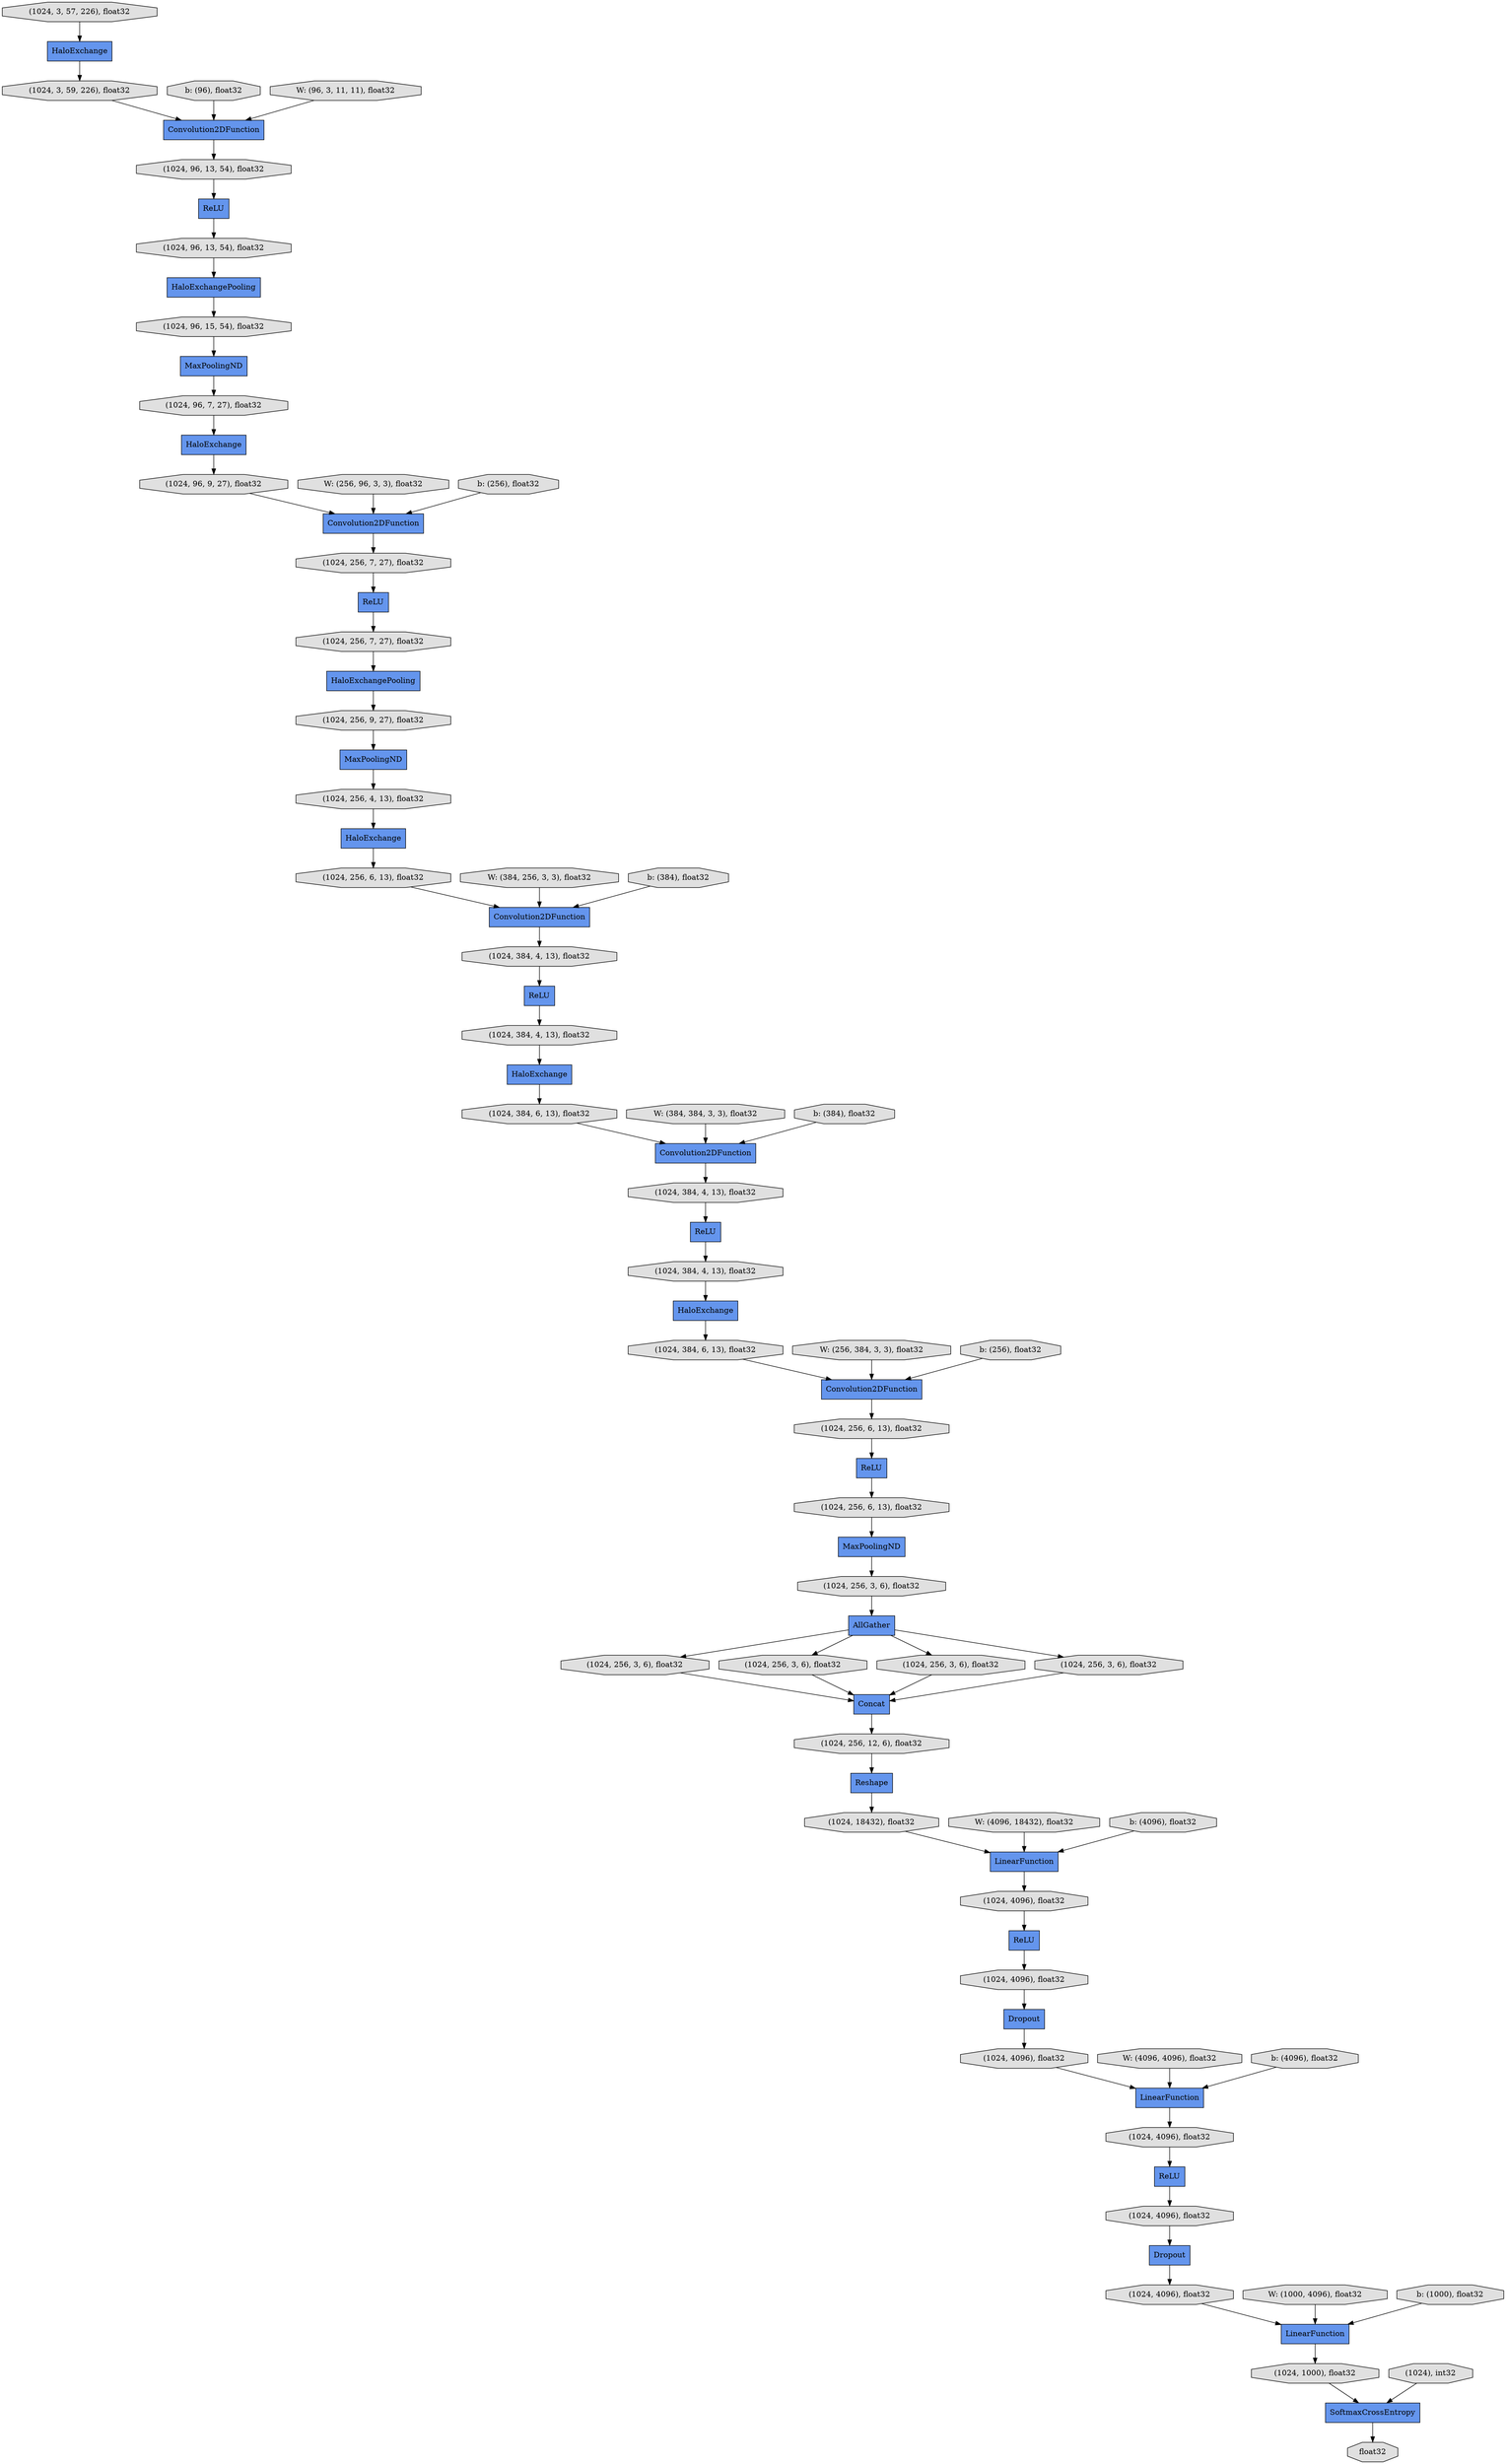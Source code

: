 digraph graphname{rankdir=TB;47823309635664 [label="(1024, 3, 57, 226), float32",shape="octagon",fillcolor="#E0E0E0",style="filled"];47823308447952 [label="(1024, 1000), float32",shape="octagon",fillcolor="#E0E0E0",style="filled"];47823308448080 [label="(1024, 4096), float32",shape="octagon",fillcolor="#E0E0E0",style="filled"];47820106113360 [label="ReLU",shape="record",fillcolor="#6495ED",style="filled"];47823308480848 [label="LinearFunction",shape="record",fillcolor="#6495ED",style="filled"];47822262755664 [label="W: (384, 384, 3, 3), float32",shape="octagon",fillcolor="#E0E0E0",style="filled"];47823308906896 [label="SoftmaxCrossEntropy",shape="record",fillcolor="#6495ED",style="filled"];47823308628496 [label="ReLU",shape="record",fillcolor="#6495ED",style="filled"];47823308448336 [label="(1024, 4096), float32",shape="octagon",fillcolor="#E0E0E0",style="filled"];47823308907088 [label="HaloExchangePooling",shape="record",fillcolor="#6495ED",style="filled"];47821493232272 [label="Concat",shape="record",fillcolor="#6495ED",style="filled"];47822262755984 [label="b: (384), float32",shape="octagon",fillcolor="#E0E0E0",style="filled"];47823308481232 [label="(1024, 4096), float32",shape="octagon",fillcolor="#E0E0E0",style="filled"];47823308481296 [label="(1024, 256, 3, 6), float32",shape="octagon",fillcolor="#E0E0E0",style="filled"];47823308448592 [label="(1024, 4096), float32",shape="octagon",fillcolor="#E0E0E0",style="filled"];47823308481424 [label="(1024, 256, 3, 6), float32",shape="octagon",fillcolor="#E0E0E0",style="filled"];47822262756304 [label="W: (256, 384, 3, 3), float32",shape="octagon",fillcolor="#E0E0E0",style="filled"];47823308481616 [label="(1024), int32",shape="octagon",fillcolor="#E0E0E0",style="filled"];47823308530768 [label="HaloExchangePooling",shape="record",fillcolor="#6495ED",style="filled"];47823308530896 [label="(1024, 3, 59, 226), float32",shape="octagon",fillcolor="#E0E0E0",style="filled"];47823308481808 [label="Dropout",shape="record",fillcolor="#6495ED",style="filled"];47822262756624 [label="b: (256), float32",shape="octagon",fillcolor="#E0E0E0",style="filled"];47823308752208 [label="HaloExchange",shape="record",fillcolor="#6495ED",style="filled"];47823308449168 [label="(1024, 4096), float32",shape="octagon",fillcolor="#E0E0E0",style="filled"];47823308481936 [label="(1024, 256, 3, 6), float32",shape="octagon",fillcolor="#E0E0E0",style="filled"];47823308449232 [label="LinearFunction",shape="record",fillcolor="#6495ED",style="filled"];47822262757008 [label="W: (4096, 18432), float32",shape="octagon",fillcolor="#E0E0E0",style="filled"];47823308482192 [label="(1024, 256, 12, 6), float32",shape="octagon",fillcolor="#E0E0E0",style="filled"];47823308482384 [label="(1024, 256, 3, 6), float32",shape="octagon",fillcolor="#E0E0E0",style="filled"];47823308482448 [label="(1024, 18432), float32",shape="octagon",fillcolor="#E0E0E0",style="filled"];47823308990352 [label="MaxPoolingND",shape="record",fillcolor="#6495ED",style="filled"];47823308990416 [label="ReLU",shape="record",fillcolor="#6495ED",style="filled"];47823308482512 [label="(1024, 256, 3, 6), float32",shape="octagon",fillcolor="#E0E0E0",style="filled"];47822262757328 [label="b: (4096), float32",shape="octagon",fillcolor="#E0E0E0",style="filled"];47823308482832 [label="LinearFunction",shape="record",fillcolor="#6495ED",style="filled"];47822262757712 [label="W: (4096, 4096), float32",shape="octagon",fillcolor="#E0E0E0",style="filled"];47823308753232 [label="(1024, 96, 7, 27), float32",shape="octagon",fillcolor="#E0E0E0",style="filled"];47823309089232 [label="HaloExchange",shape="record",fillcolor="#6495ED",style="filled"];47823309089296 [label="(1024, 96, 9, 27), float32",shape="octagon",fillcolor="#E0E0E0",style="filled"];47821533702672 [label="b: (96), float32",shape="octagon",fillcolor="#E0E0E0",style="filled"];47823308483152 [label="(1024, 4096), float32",shape="octagon",fillcolor="#E0E0E0",style="filled"];47822262758032 [label="b: (4096), float32",shape="octagon",fillcolor="#E0E0E0",style="filled"];47823308753552 [label="ReLU",shape="record",fillcolor="#6495ED",style="filled"];47821528378064 [label="(1024, 256, 7, 27), float32",shape="octagon",fillcolor="#E0E0E0",style="filled"];47822262758352 [label="W: (1000, 4096), float32",shape="octagon",fillcolor="#E0E0E0",style="filled"];47821533703184 [label="W: (256, 96, 3, 3), float32",shape="octagon",fillcolor="#E0E0E0",style="filled"];47823308991760 [label="(1024, 256, 7, 27), float32",shape="octagon",fillcolor="#E0E0E0",style="filled"];47822262758736 [label="b: (1000), float32",shape="octagon",fillcolor="#E0E0E0",style="filled"];47821533703504 [label="b: (256), float32",shape="octagon",fillcolor="#E0E0E0",style="filled"];47823308451216 [label="float32",shape="octagon",fillcolor="#E0E0E0",style="filled"];47823308484048 [label="(1024, 256, 6, 13), float32",shape="octagon",fillcolor="#E0E0E0",style="filled"];47823308893648 [label="(1024, 96, 15, 54), float32",shape="octagon",fillcolor="#E0E0E0",style="filled"];47821533703824 [label="W: (384, 256, 3, 3), float32",shape="octagon",fillcolor="#E0E0E0",style="filled"];47821533704144 [label="b: (384), float32",shape="octagon",fillcolor="#E0E0E0",style="filled"];47823309090768 [label="Convolution2DFunction",shape="record",fillcolor="#6495ED",style="filled"];47823260070032 [label="(1024, 384, 6, 13), float32",shape="octagon",fillcolor="#E0E0E0",style="filled"];47823260070096 [label="(1024, 384, 4, 13), float32",shape="octagon",fillcolor="#E0E0E0",style="filled"];47823260070160 [label="HaloExchange",shape="record",fillcolor="#6495ED",style="filled"];47823260070288 [label="(1024, 256, 4, 13), float32",shape="octagon",fillcolor="#E0E0E0",style="filled"];47821526741392 [label="W: (96, 3, 11, 11), float32",shape="octagon",fillcolor="#E0E0E0",style="filled"];47823260070480 [label="Reshape",shape="record",fillcolor="#6495ED",style="filled"];47823260070608 [label="(1024, 256, 6, 13), float32",shape="octagon",fillcolor="#E0E0E0",style="filled"];47822262874960 [label="Convolution2DFunction",shape="record",fillcolor="#6495ED",style="filled"];47823260070736 [label="HaloExchange",shape="record",fillcolor="#6495ED",style="filled"];47823260071184 [label="(1024, 384, 4, 13), float32",shape="octagon",fillcolor="#E0E0E0",style="filled"];47823260071248 [label="ReLU",shape="record",fillcolor="#6495ED",style="filled"];47823260071376 [label="(1024, 256, 6, 13), float32",shape="octagon",fillcolor="#E0E0E0",style="filled"];47823260071568 [label="MaxPoolingND",shape="record",fillcolor="#6495ED",style="filled"];47822262875984 [label="Convolution2DFunction",shape="record",fillcolor="#6495ED",style="filled"];47823260071888 [label="(1024, 256, 9, 27), float32",shape="octagon",fillcolor="#E0E0E0",style="filled"];47823260071952 [label="AllGather",shape="record",fillcolor="#6495ED",style="filled"];47823260072016 [label="(1024, 384, 4, 13), float32",shape="octagon",fillcolor="#E0E0E0",style="filled"];47823260072208 [label="(1024, 384, 4, 13), float32",shape="octagon",fillcolor="#E0E0E0",style="filled"];47823260072400 [label="(1024, 384, 6, 13), float32",shape="octagon",fillcolor="#E0E0E0",style="filled"];47823308593616 [label="(1024, 96, 13, 54), float32",shape="octagon",fillcolor="#E0E0E0",style="filled"];47823260072464 [label="Convolution2DFunction",shape="record",fillcolor="#6495ED",style="filled"];47823308593680 [label="MaxPoolingND",shape="record",fillcolor="#6495ED",style="filled"];47823260072720 [label="ReLU",shape="record",fillcolor="#6495ED",style="filled"];47823308594448 [label="(1024, 96, 13, 54), float32",shape="octagon",fillcolor="#E0E0E0",style="filled"];47823260040656 [label="HaloExchange",shape="record",fillcolor="#6495ED",style="filled"];47823260040912 [label="ReLU",shape="record",fillcolor="#6495ED",style="filled"];47823260073744 [label="Convolution2DFunction",shape="record",fillcolor="#6495ED",style="filled"];47823260041104 [label="Dropout",shape="record",fillcolor="#6495ED",style="filled"];47823309089232 -> 47823260070032;47823308906896 -> 47823308451216;47823308481808 -> 47823308448592;47823308893648 -> 47823308593680;47823260070032 -> 47823260073744;47823260071888 -> 47823308990352;47823260072208 -> 47823308990416;47823260070480 -> 47823308482448;47823260041104 -> 47823308448080;47823260072016 -> 47823309089232;47823308482832 -> 47823308449168;47822262755664 -> 47823260073744;47821533703184 -> 47822262875984;47823308448080 -> 47823308482832;47823308530896 -> 47822262874960;47823260070288 -> 47823260040656;47823309089296 -> 47822262875984;47823308482512 -> 47821493232272;47823308752208 -> 47823309089296;47821533703824 -> 47823309090768;47823260071952 -> 47823308482384;47823308481296 -> 47821493232272;47823308448336 -> 47823308481808;47822262756304 -> 47823260072464;47823308481424 -> 47823260071952;47823308482192 -> 47823260070480;47821526741392 -> 47822262874960;47822262758352 -> 47823308449232;47823260072720 -> 47823260071184;47823308990416 -> 47823260072016;47822262875984 -> 47821528378064;47823260071952 -> 47823308481936;47823260071952 -> 47823308481296;47823260071248 -> 47823308484048;47823308483152 -> 47820106113360;47823260070608 -> 47823309090768;47823260072464 -> 47823260071376;47822262757712 -> 47823308482832;47823260070736 -> 47823308530896;47823260070160 -> 47823260072400;47822262874960 -> 47823308593616;47823308753552 -> 47823308991760;47823308447952 -> 47823308906896;47822262757328 -> 47823308480848;47821493232272 -> 47823308482192;47823308990352 -> 47823260070288;47823260070096 -> 47823260072720;47823260040656 -> 47823260070608;47823260073744 -> 47823260070096;47820106113360 -> 47823308481232;47823260071184 -> 47823260070160;47823308594448 -> 47823308530768;47823308753232 -> 47823308752208;47823260071376 -> 47823260071248;47823308593616 -> 47823308628496;47823308449232 -> 47823308447952;47823260071568 -> 47823308481424;47823308991760 -> 47823308907088;47823308481232 -> 47823260041104;47823308628496 -> 47823308594448;47821528378064 -> 47823308753552;47822262757008 -> 47823308480848;47823308481936 -> 47821493232272;47823309090768 -> 47823260072208;47823308593680 -> 47823308753232;47821533704144 -> 47823309090768;47821533703504 -> 47822262875984;47823260040912 -> 47823308448336;47823309635664 -> 47823260070736;47823308482448 -> 47823308480848;47823260071952 -> 47823308482512;47823308907088 -> 47823260071888;47823308530768 -> 47823308893648;47821533702672 -> 47822262874960;47823308448592 -> 47823308449232;47823308449168 -> 47823260040912;47823308482384 -> 47821493232272;47823260072400 -> 47823260072464;47822262758032 -> 47823308482832;47823308480848 -> 47823308483152;47823308484048 -> 47823260071568;47822262758736 -> 47823308449232;47822262756624 -> 47823260072464;47823308481616 -> 47823308906896;47822262755984 -> 47823260073744;}